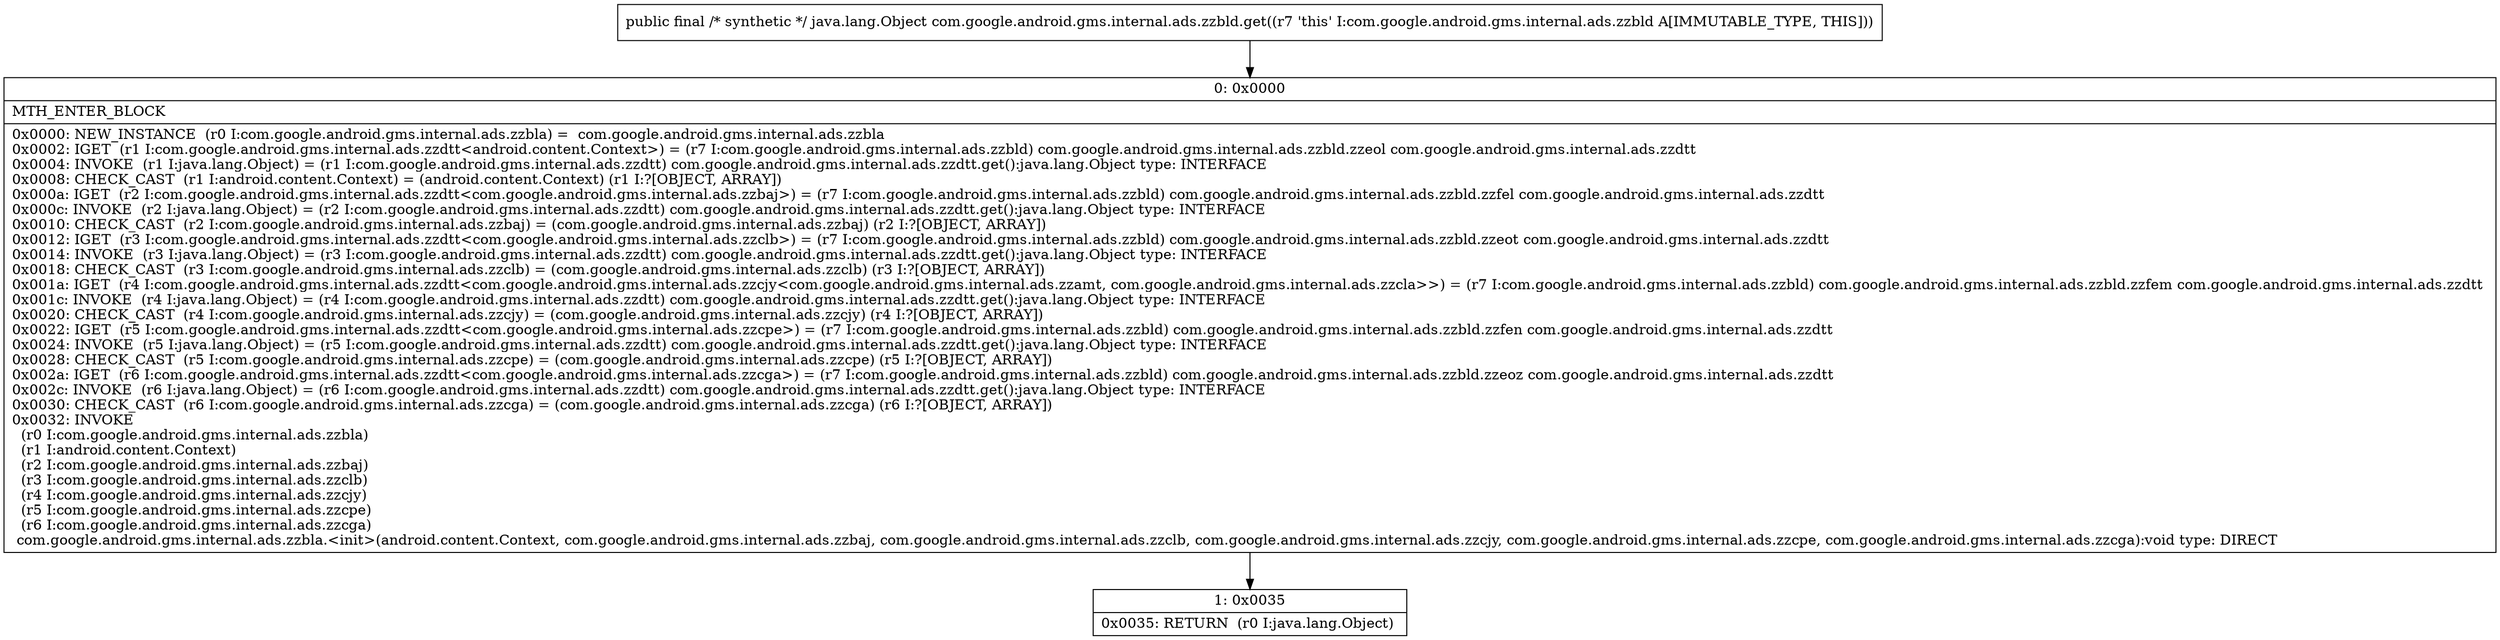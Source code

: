 digraph "CFG forcom.google.android.gms.internal.ads.zzbld.get()Ljava\/lang\/Object;" {
Node_0 [shape=record,label="{0\:\ 0x0000|MTH_ENTER_BLOCK\l|0x0000: NEW_INSTANCE  (r0 I:com.google.android.gms.internal.ads.zzbla) =  com.google.android.gms.internal.ads.zzbla \l0x0002: IGET  (r1 I:com.google.android.gms.internal.ads.zzdtt\<android.content.Context\>) = (r7 I:com.google.android.gms.internal.ads.zzbld) com.google.android.gms.internal.ads.zzbld.zzeol com.google.android.gms.internal.ads.zzdtt \l0x0004: INVOKE  (r1 I:java.lang.Object) = (r1 I:com.google.android.gms.internal.ads.zzdtt) com.google.android.gms.internal.ads.zzdtt.get():java.lang.Object type: INTERFACE \l0x0008: CHECK_CAST  (r1 I:android.content.Context) = (android.content.Context) (r1 I:?[OBJECT, ARRAY]) \l0x000a: IGET  (r2 I:com.google.android.gms.internal.ads.zzdtt\<com.google.android.gms.internal.ads.zzbaj\>) = (r7 I:com.google.android.gms.internal.ads.zzbld) com.google.android.gms.internal.ads.zzbld.zzfel com.google.android.gms.internal.ads.zzdtt \l0x000c: INVOKE  (r2 I:java.lang.Object) = (r2 I:com.google.android.gms.internal.ads.zzdtt) com.google.android.gms.internal.ads.zzdtt.get():java.lang.Object type: INTERFACE \l0x0010: CHECK_CAST  (r2 I:com.google.android.gms.internal.ads.zzbaj) = (com.google.android.gms.internal.ads.zzbaj) (r2 I:?[OBJECT, ARRAY]) \l0x0012: IGET  (r3 I:com.google.android.gms.internal.ads.zzdtt\<com.google.android.gms.internal.ads.zzclb\>) = (r7 I:com.google.android.gms.internal.ads.zzbld) com.google.android.gms.internal.ads.zzbld.zzeot com.google.android.gms.internal.ads.zzdtt \l0x0014: INVOKE  (r3 I:java.lang.Object) = (r3 I:com.google.android.gms.internal.ads.zzdtt) com.google.android.gms.internal.ads.zzdtt.get():java.lang.Object type: INTERFACE \l0x0018: CHECK_CAST  (r3 I:com.google.android.gms.internal.ads.zzclb) = (com.google.android.gms.internal.ads.zzclb) (r3 I:?[OBJECT, ARRAY]) \l0x001a: IGET  (r4 I:com.google.android.gms.internal.ads.zzdtt\<com.google.android.gms.internal.ads.zzcjy\<com.google.android.gms.internal.ads.zzamt, com.google.android.gms.internal.ads.zzcla\>\>) = (r7 I:com.google.android.gms.internal.ads.zzbld) com.google.android.gms.internal.ads.zzbld.zzfem com.google.android.gms.internal.ads.zzdtt \l0x001c: INVOKE  (r4 I:java.lang.Object) = (r4 I:com.google.android.gms.internal.ads.zzdtt) com.google.android.gms.internal.ads.zzdtt.get():java.lang.Object type: INTERFACE \l0x0020: CHECK_CAST  (r4 I:com.google.android.gms.internal.ads.zzcjy) = (com.google.android.gms.internal.ads.zzcjy) (r4 I:?[OBJECT, ARRAY]) \l0x0022: IGET  (r5 I:com.google.android.gms.internal.ads.zzdtt\<com.google.android.gms.internal.ads.zzcpe\>) = (r7 I:com.google.android.gms.internal.ads.zzbld) com.google.android.gms.internal.ads.zzbld.zzfen com.google.android.gms.internal.ads.zzdtt \l0x0024: INVOKE  (r5 I:java.lang.Object) = (r5 I:com.google.android.gms.internal.ads.zzdtt) com.google.android.gms.internal.ads.zzdtt.get():java.lang.Object type: INTERFACE \l0x0028: CHECK_CAST  (r5 I:com.google.android.gms.internal.ads.zzcpe) = (com.google.android.gms.internal.ads.zzcpe) (r5 I:?[OBJECT, ARRAY]) \l0x002a: IGET  (r6 I:com.google.android.gms.internal.ads.zzdtt\<com.google.android.gms.internal.ads.zzcga\>) = (r7 I:com.google.android.gms.internal.ads.zzbld) com.google.android.gms.internal.ads.zzbld.zzeoz com.google.android.gms.internal.ads.zzdtt \l0x002c: INVOKE  (r6 I:java.lang.Object) = (r6 I:com.google.android.gms.internal.ads.zzdtt) com.google.android.gms.internal.ads.zzdtt.get():java.lang.Object type: INTERFACE \l0x0030: CHECK_CAST  (r6 I:com.google.android.gms.internal.ads.zzcga) = (com.google.android.gms.internal.ads.zzcga) (r6 I:?[OBJECT, ARRAY]) \l0x0032: INVOKE  \l  (r0 I:com.google.android.gms.internal.ads.zzbla)\l  (r1 I:android.content.Context)\l  (r2 I:com.google.android.gms.internal.ads.zzbaj)\l  (r3 I:com.google.android.gms.internal.ads.zzclb)\l  (r4 I:com.google.android.gms.internal.ads.zzcjy)\l  (r5 I:com.google.android.gms.internal.ads.zzcpe)\l  (r6 I:com.google.android.gms.internal.ads.zzcga)\l com.google.android.gms.internal.ads.zzbla.\<init\>(android.content.Context, com.google.android.gms.internal.ads.zzbaj, com.google.android.gms.internal.ads.zzclb, com.google.android.gms.internal.ads.zzcjy, com.google.android.gms.internal.ads.zzcpe, com.google.android.gms.internal.ads.zzcga):void type: DIRECT \l}"];
Node_1 [shape=record,label="{1\:\ 0x0035|0x0035: RETURN  (r0 I:java.lang.Object) \l}"];
MethodNode[shape=record,label="{public final \/* synthetic *\/ java.lang.Object com.google.android.gms.internal.ads.zzbld.get((r7 'this' I:com.google.android.gms.internal.ads.zzbld A[IMMUTABLE_TYPE, THIS])) }"];
MethodNode -> Node_0;
Node_0 -> Node_1;
}

